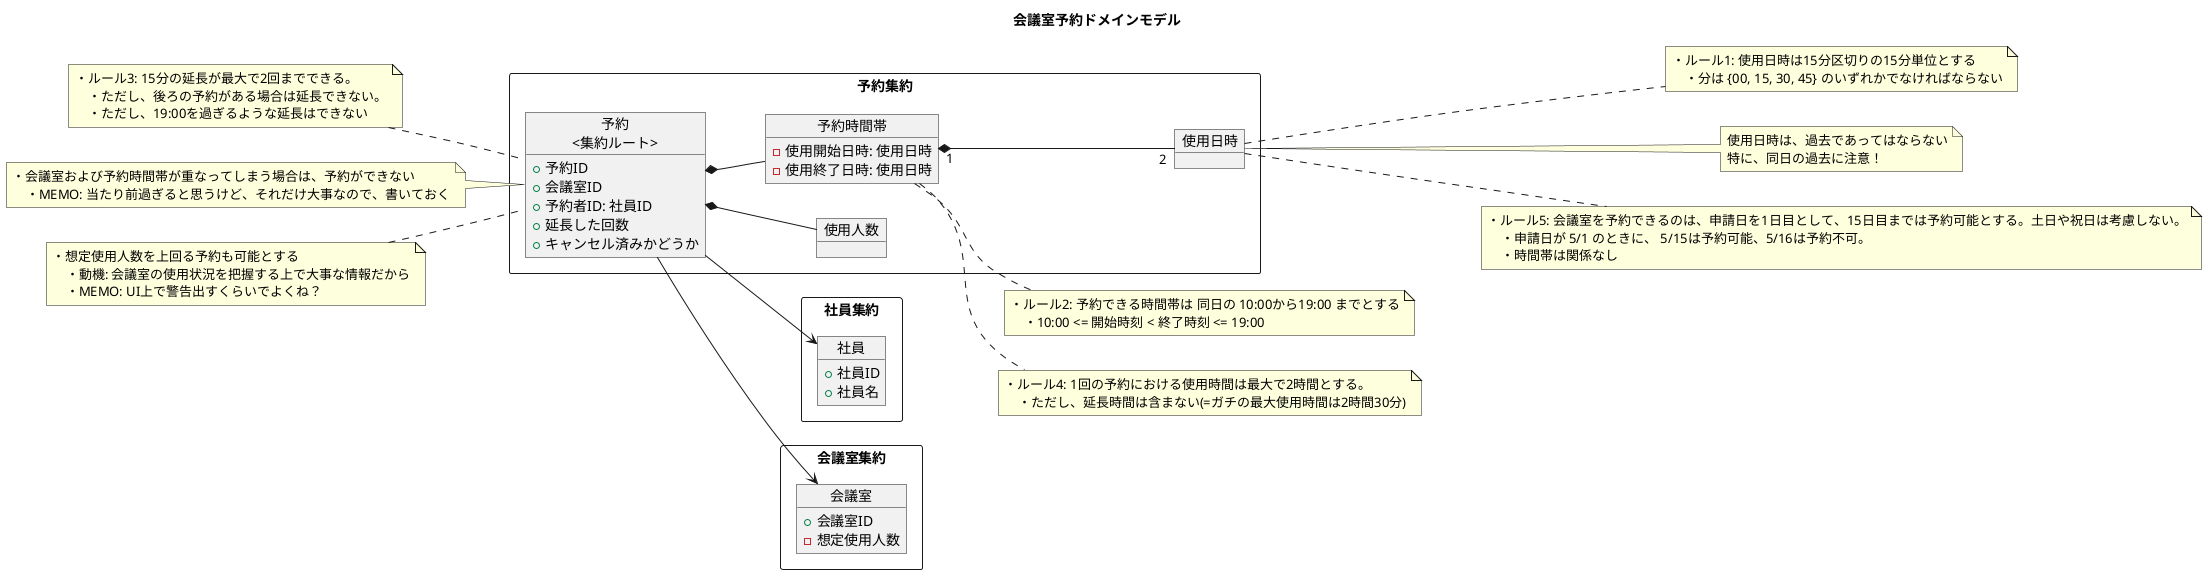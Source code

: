 @startuml

title 会議室予約ドメインモデル

left to right direction

rectangle 社員集約 {
    object 社員 {
        + 社員ID
        + 社員名
    }
}

rectangle 予約集約 {
    object "予約\n<集約ルート>" as c1 {
        + 予約ID
        + 会議室ID
        + 予約者ID: 社員ID
        + 延長した回数
        + キャンセル済みかどうか
    }

    object 使用人数 {
    }

    object 予約時間帯 {
        - 使用開始日時: 使用日時
        - 使用終了日時: 使用日時
    }


    object 使用日時 {
    }
}


rectangle 会議室集約 {
    object 会議室 {
        + 会議室ID
        - 想定使用人数
    }
}


c1 --> 会議室
c1 --> 社員
c1 *-- 使用人数
c1 *-- 予約時間帯
予約時間帯 "1" *-- "2" 使用日時

' ===== 予約 =====
note left of c1
・ルール3: 15分の延長が最大で2回までできる。
    ・ただし、後ろの予約がある場合は延長できない。
    ・ただし、19:00を過ぎるような延長はできない
end note

note left of c1
・会議室および予約時間帯が重なってしまう場合は、予約ができない
    ・MEMO: 当たり前過ぎると思うけど、それだけ大事なので、書いておく
end note

note left of c1
・想定使用人数を上回る予約も可能とする
    ・動機: 会議室の使用状況を把握する上で大事な情報だから
    ・MEMO: UI上で警告出すくらいでよくね？
end note

' ===== 予約時間帯 =====
note right of 予約時間帯
・ルール2: 予約できる時間帯は 同日の 10:00から19:00 までとする
    ・10:00 <= 開始時刻 < 終了時刻 <= 19:00
end note


note right of 予約時間帯
・ルール4: 1回の予約における使用時間は最大で2時間とする。
    ・ただし、延長時間は含まない(=ガチの最大使用時間は2時間30分)
end note


' ===== 使用日時 =====
note right of 使用日時
・ルール1: 使用日時は15分区切りの15分単位とする
    ・分は {00, 15, 30, 45} のいずれかでなければならない
end note

note right of 使用日時
使用日時は、過去であってはならない
特に、同日の過去に注意！
end note

note right of 使用日時
・ルール5: 会議室を予約できるのは、申請日を1日目として、15日目までは予約可能とする。土日や祝日は考慮しない。
    ・申請日が 5/1 のときに、 5/15は予約可能、5/16は予約不可。
    ・時間帯は関係なし
end note

@enduml